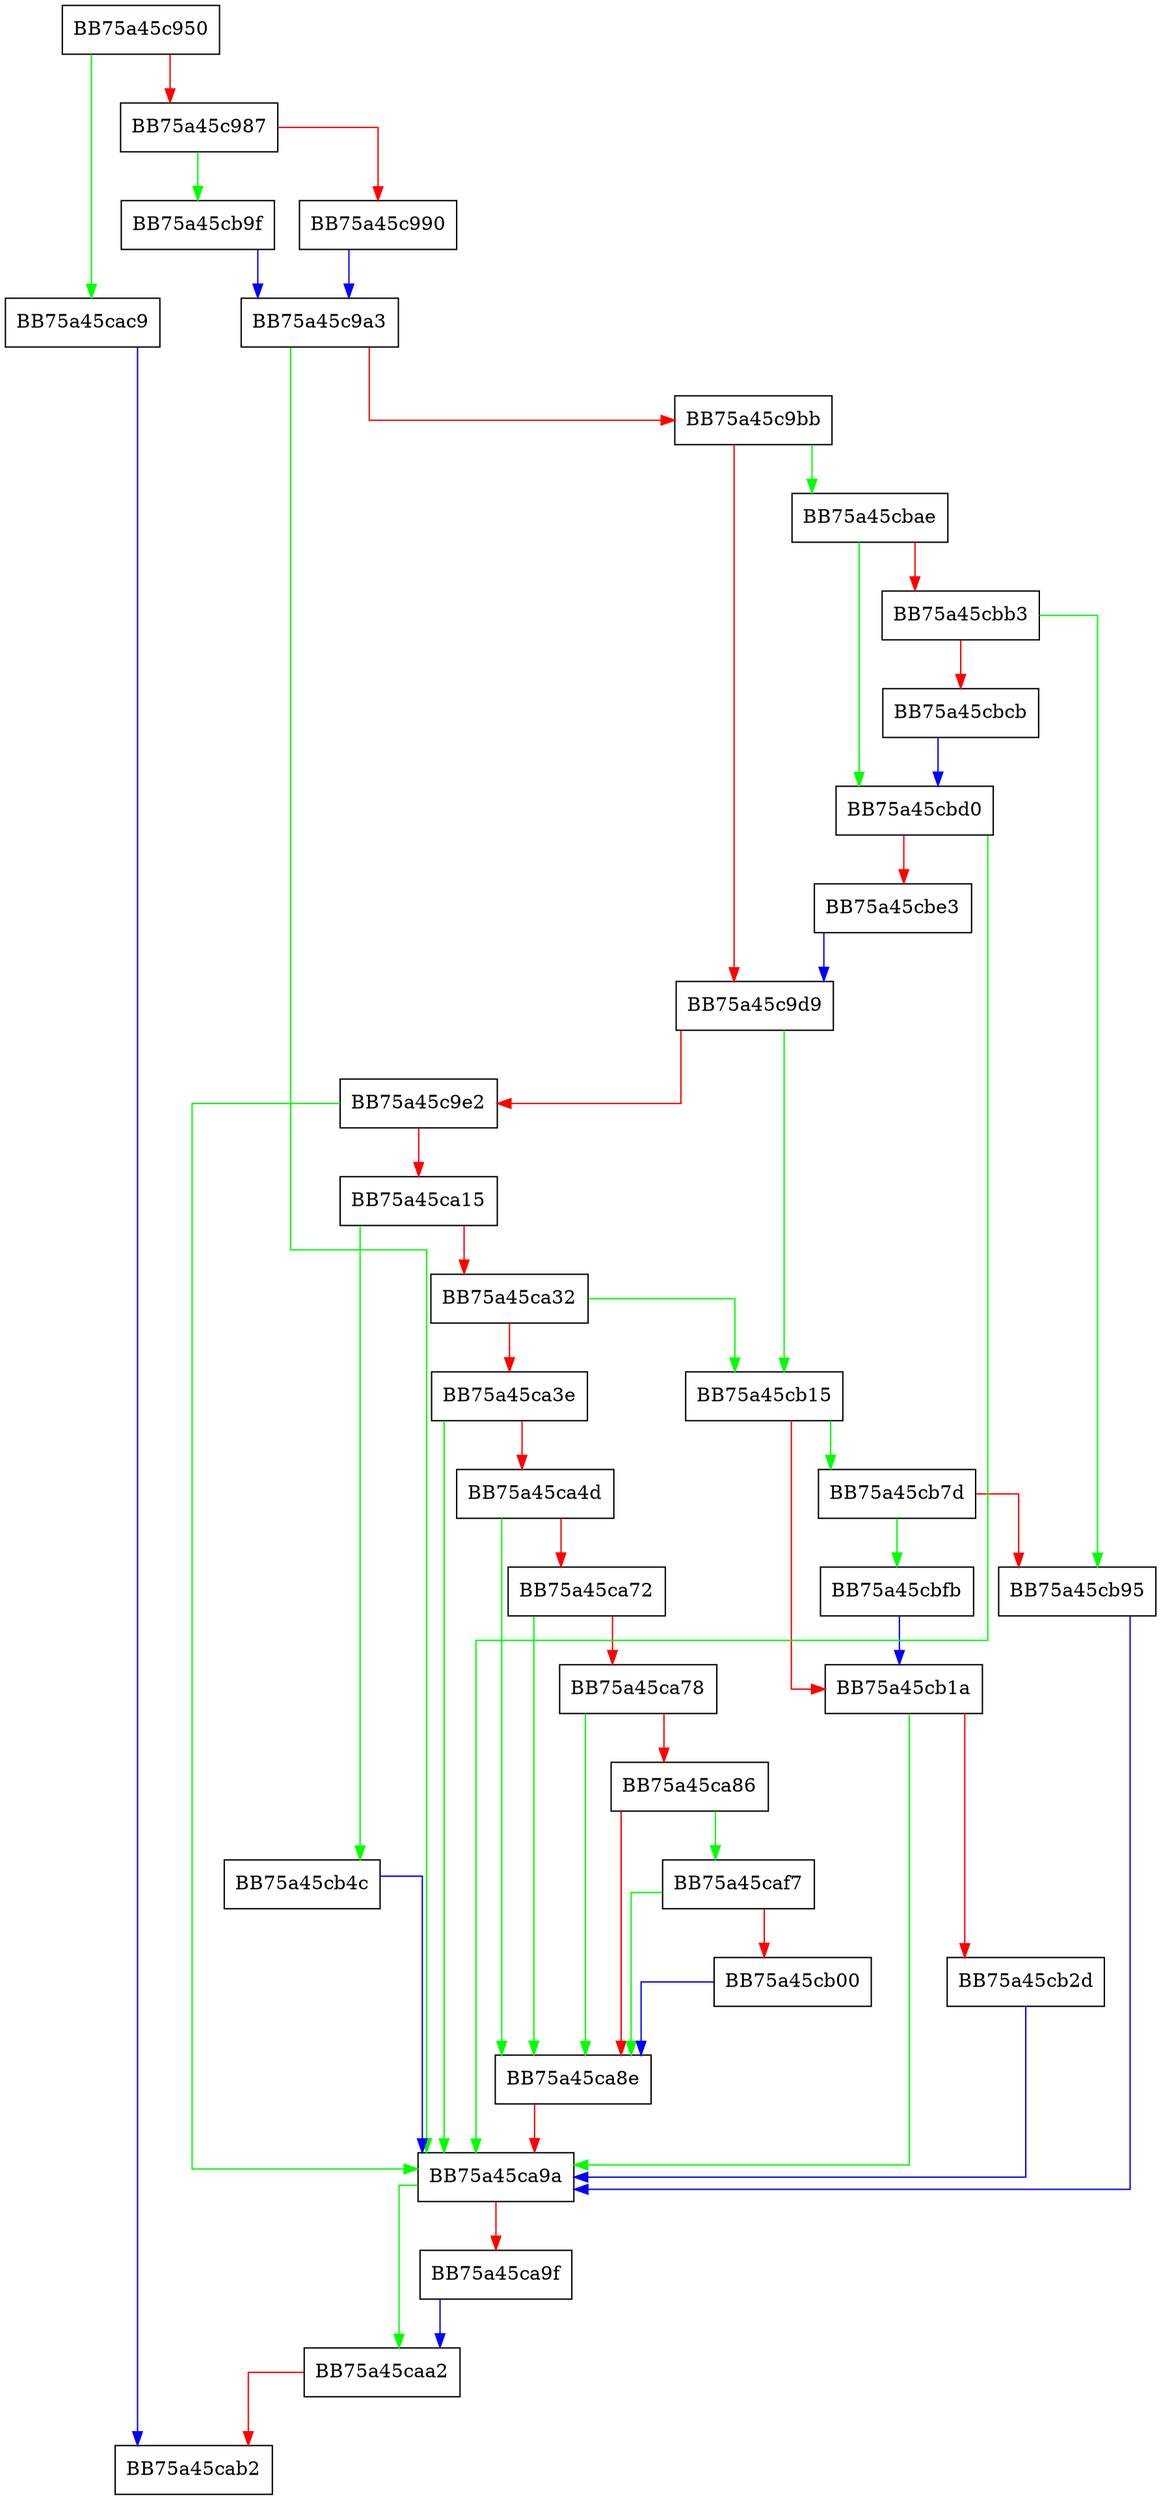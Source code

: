 digraph freePage2 {
  node [shape="box"];
  graph [splines=ortho];
  BB75a45c950 -> BB75a45cac9 [color="green"];
  BB75a45c950 -> BB75a45c987 [color="red"];
  BB75a45c987 -> BB75a45cb9f [color="green"];
  BB75a45c987 -> BB75a45c990 [color="red"];
  BB75a45c990 -> BB75a45c9a3 [color="blue"];
  BB75a45c9a3 -> BB75a45ca9a [color="green"];
  BB75a45c9a3 -> BB75a45c9bb [color="red"];
  BB75a45c9bb -> BB75a45cbae [color="green"];
  BB75a45c9bb -> BB75a45c9d9 [color="red"];
  BB75a45c9d9 -> BB75a45cb15 [color="green"];
  BB75a45c9d9 -> BB75a45c9e2 [color="red"];
  BB75a45c9e2 -> BB75a45ca9a [color="green"];
  BB75a45c9e2 -> BB75a45ca15 [color="red"];
  BB75a45ca15 -> BB75a45cb4c [color="green"];
  BB75a45ca15 -> BB75a45ca32 [color="red"];
  BB75a45ca32 -> BB75a45cb15 [color="green"];
  BB75a45ca32 -> BB75a45ca3e [color="red"];
  BB75a45ca3e -> BB75a45ca9a [color="green"];
  BB75a45ca3e -> BB75a45ca4d [color="red"];
  BB75a45ca4d -> BB75a45ca8e [color="green"];
  BB75a45ca4d -> BB75a45ca72 [color="red"];
  BB75a45ca72 -> BB75a45ca8e [color="green"];
  BB75a45ca72 -> BB75a45ca78 [color="red"];
  BB75a45ca78 -> BB75a45ca8e [color="green"];
  BB75a45ca78 -> BB75a45ca86 [color="red"];
  BB75a45ca86 -> BB75a45caf7 [color="green"];
  BB75a45ca86 -> BB75a45ca8e [color="red"];
  BB75a45ca8e -> BB75a45ca9a [color="red"];
  BB75a45ca9a -> BB75a45caa2 [color="green"];
  BB75a45ca9a -> BB75a45ca9f [color="red"];
  BB75a45ca9f -> BB75a45caa2 [color="blue"];
  BB75a45caa2 -> BB75a45cab2 [color="red"];
  BB75a45cac9 -> BB75a45cab2 [color="blue"];
  BB75a45caf7 -> BB75a45ca8e [color="green"];
  BB75a45caf7 -> BB75a45cb00 [color="red"];
  BB75a45cb00 -> BB75a45ca8e [color="blue"];
  BB75a45cb15 -> BB75a45cb7d [color="green"];
  BB75a45cb15 -> BB75a45cb1a [color="red"];
  BB75a45cb1a -> BB75a45ca9a [color="green"];
  BB75a45cb1a -> BB75a45cb2d [color="red"];
  BB75a45cb2d -> BB75a45ca9a [color="blue"];
  BB75a45cb4c -> BB75a45ca9a [color="blue"];
  BB75a45cb7d -> BB75a45cbfb [color="green"];
  BB75a45cb7d -> BB75a45cb95 [color="red"];
  BB75a45cb95 -> BB75a45ca9a [color="blue"];
  BB75a45cb9f -> BB75a45c9a3 [color="blue"];
  BB75a45cbae -> BB75a45cbd0 [color="green"];
  BB75a45cbae -> BB75a45cbb3 [color="red"];
  BB75a45cbb3 -> BB75a45cb95 [color="green"];
  BB75a45cbb3 -> BB75a45cbcb [color="red"];
  BB75a45cbcb -> BB75a45cbd0 [color="blue"];
  BB75a45cbd0 -> BB75a45ca9a [color="green"];
  BB75a45cbd0 -> BB75a45cbe3 [color="red"];
  BB75a45cbe3 -> BB75a45c9d9 [color="blue"];
  BB75a45cbfb -> BB75a45cb1a [color="blue"];
}